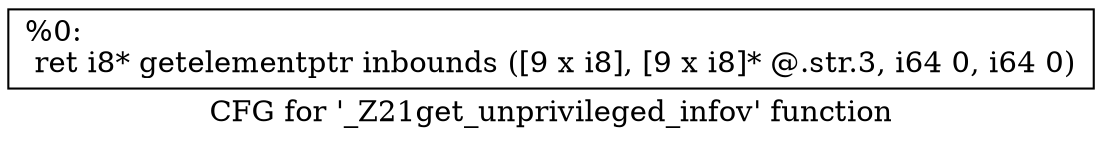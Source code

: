 digraph "CFG for '_Z21get_unprivileged_infov' function" {
	label="CFG for '_Z21get_unprivileged_infov' function";

	Node0x977760 [shape=record,label="{%0:\l  ret i8* getelementptr inbounds ([9 x i8], [9 x i8]* @.str.3, i64 0, i64 0)\l}"];
}
